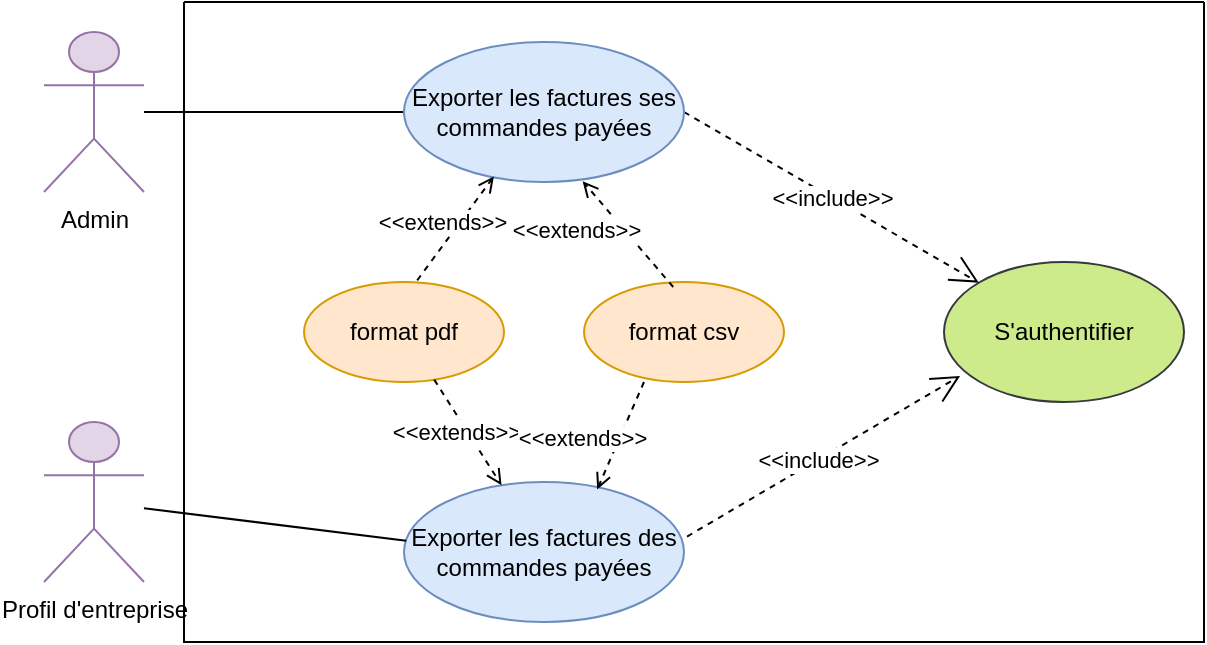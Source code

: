 <mxfile version="24.7.16">
  <diagram name="Page-1" id="WY1lAtMPeV77R4tWPfGz">
    <mxGraphModel dx="1007" dy="523" grid="1" gridSize="10" guides="1" tooltips="1" connect="1" arrows="1" fold="1" page="1" pageScale="1" pageWidth="850" pageHeight="1100" math="0" shadow="0">
      <root>
        <mxCell id="0" />
        <mxCell id="1" parent="0" />
        <mxCell id="APidVruMiCrXzp1fweX4-1" value="S&#39;authentifier" style="ellipse;whiteSpace=wrap;html=1;fillColor=#cdeb8b;strokeColor=#36393d;" vertex="1" parent="1">
          <mxGeometry x="480" y="150" width="120" height="70" as="geometry" />
        </mxCell>
        <mxCell id="APidVruMiCrXzp1fweX4-2" value="&amp;lt;&amp;lt;include&amp;gt;&amp;gt;" style="endArrow=open;endSize=12;dashed=1;html=1;rounded=0;exitX=1;exitY=0.5;exitDx=0;exitDy=0;" edge="1" parent="1" source="APidVruMiCrXzp1fweX4-21" target="APidVruMiCrXzp1fweX4-1">
          <mxGeometry width="160" relative="1" as="geometry">
            <mxPoint x="329.5" y="27.5" as="sourcePoint" />
            <mxPoint x="920.5" y="42.5" as="targetPoint" />
          </mxGeometry>
        </mxCell>
        <mxCell id="APidVruMiCrXzp1fweX4-3" value="" style="endArrow=none;html=1;rounded=0;" edge="1" parent="1" source="APidVruMiCrXzp1fweX4-4" target="APidVruMiCrXzp1fweX4-21">
          <mxGeometry relative="1" as="geometry">
            <mxPoint x="80" y="70" as="sourcePoint" />
            <mxPoint x="198.319" y="-44.221" as="targetPoint" />
          </mxGeometry>
        </mxCell>
        <mxCell id="APidVruMiCrXzp1fweX4-4" value="Admin" style="shape=umlActor;verticalLabelPosition=bottom;verticalAlign=top;html=1;outlineConnect=0;fillColor=#e1d5e7;strokeColor=#9673a6;" vertex="1" parent="1">
          <mxGeometry x="30" y="35" width="50" height="80" as="geometry" />
        </mxCell>
        <mxCell id="APidVruMiCrXzp1fweX4-7" value="&amp;lt;&amp;lt;include&amp;gt;&amp;gt;" style="endArrow=open;endSize=12;dashed=1;html=1;rounded=0;exitX=0.974;exitY=0.433;exitDx=0;exitDy=0;exitPerimeter=0;entryX=0.067;entryY=0.814;entryDx=0;entryDy=0;entryPerimeter=0;" edge="1" parent="1" source="APidVruMiCrXzp1fweX4-5" target="APidVruMiCrXzp1fweX4-1">
          <mxGeometry width="160" relative="1" as="geometry">
            <mxPoint x="360" y="80" as="sourcePoint" />
            <mxPoint x="500" y="180" as="targetPoint" />
          </mxGeometry>
        </mxCell>
        <mxCell id="APidVruMiCrXzp1fweX4-18" value="Profil d&#39;entreprise" style="shape=umlActor;verticalLabelPosition=bottom;verticalAlign=top;html=1;outlineConnect=0;fillColor=#e1d5e7;strokeColor=#9673a6;" vertex="1" parent="1">
          <mxGeometry x="30" y="230" width="50" height="80" as="geometry" />
        </mxCell>
        <mxCell id="APidVruMiCrXzp1fweX4-19" value="" style="swimlane;startSize=0;" vertex="1" parent="1">
          <mxGeometry x="100" y="20" width="510" height="320" as="geometry" />
        </mxCell>
        <mxCell id="APidVruMiCrXzp1fweX4-21" value="Exporter les factures ses commandes payées" style="ellipse;whiteSpace=wrap;html=1;fillColor=#dae8fc;strokeColor=#6c8ebf;" vertex="1" parent="APidVruMiCrXzp1fweX4-19">
          <mxGeometry x="110" y="20" width="140" height="70" as="geometry" />
        </mxCell>
        <mxCell id="APidVruMiCrXzp1fweX4-22" value="format pdf" style="ellipse;whiteSpace=wrap;html=1;fillColor=#ffe6cc;strokeColor=#d79b00;" vertex="1" parent="APidVruMiCrXzp1fweX4-19">
          <mxGeometry x="60" y="140" width="100" height="50" as="geometry" />
        </mxCell>
        <mxCell id="APidVruMiCrXzp1fweX4-23" value="format csv" style="ellipse;whiteSpace=wrap;html=1;fillColor=#ffe6cc;strokeColor=#d79b00;" vertex="1" parent="APidVruMiCrXzp1fweX4-19">
          <mxGeometry x="200" y="140" width="100" height="50" as="geometry" />
        </mxCell>
        <mxCell id="APidVruMiCrXzp1fweX4-25" style="rounded=0;orthogonalLoop=1;jettySize=auto;html=1;endArrow=open;endFill=0;dashed=1;exitX=0.446;exitY=0.05;exitDx=0;exitDy=0;exitPerimeter=0;entryX=0.638;entryY=0.994;entryDx=0;entryDy=0;entryPerimeter=0;" edge="1" parent="APidVruMiCrXzp1fweX4-19" source="APidVruMiCrXzp1fweX4-23" target="APidVruMiCrXzp1fweX4-21">
          <mxGeometry relative="1" as="geometry">
            <mxPoint x="97" y="119" as="sourcePoint" />
            <mxPoint x="140" y="80" as="targetPoint" />
          </mxGeometry>
        </mxCell>
        <mxCell id="APidVruMiCrXzp1fweX4-26" value="&amp;lt;&amp;lt;extends&amp;gt;&amp;gt;" style="edgeLabel;html=1;align=center;verticalAlign=middle;resizable=0;points=[];" vertex="1" connectable="0" parent="APidVruMiCrXzp1fweX4-25">
          <mxGeometry x="0.449" y="1" relative="1" as="geometry">
            <mxPoint x="-15" y="9" as="offset" />
          </mxGeometry>
        </mxCell>
        <mxCell id="APidVruMiCrXzp1fweX4-16" style="rounded=0;orthogonalLoop=1;jettySize=auto;html=1;endArrow=open;endFill=0;dashed=1;exitX=0.566;exitY=-0.017;exitDx=0;exitDy=0;exitPerimeter=0;entryX=0.321;entryY=0.96;entryDx=0;entryDy=0;entryPerimeter=0;" edge="1" parent="APidVruMiCrXzp1fweX4-19" source="APidVruMiCrXzp1fweX4-22" target="APidVruMiCrXzp1fweX4-21">
          <mxGeometry relative="1" as="geometry">
            <mxPoint x="62" y="129" as="sourcePoint" />
            <mxPoint x="130" y="70" as="targetPoint" />
          </mxGeometry>
        </mxCell>
        <mxCell id="APidVruMiCrXzp1fweX4-17" value="&amp;lt;&amp;lt;extends&amp;gt;&amp;gt;" style="edgeLabel;html=1;align=center;verticalAlign=middle;resizable=0;points=[];" vertex="1" connectable="0" parent="APidVruMiCrXzp1fweX4-16">
          <mxGeometry x="0.449" y="1" relative="1" as="geometry">
            <mxPoint x="-15" y="9" as="offset" />
          </mxGeometry>
        </mxCell>
        <mxCell id="APidVruMiCrXzp1fweX4-5" value="Exporter les factures des commandes payées" style="ellipse;whiteSpace=wrap;html=1;fillColor=#dae8fc;strokeColor=#6c8ebf;" vertex="1" parent="APidVruMiCrXzp1fweX4-19">
          <mxGeometry x="110" y="240" width="140" height="70" as="geometry" />
        </mxCell>
        <mxCell id="APidVruMiCrXzp1fweX4-29" style="rounded=0;orthogonalLoop=1;jettySize=auto;html=1;endArrow=open;endFill=0;dashed=1;" edge="1" parent="APidVruMiCrXzp1fweX4-19" source="APidVruMiCrXzp1fweX4-22" target="APidVruMiCrXzp1fweX4-5">
          <mxGeometry relative="1" as="geometry">
            <mxPoint x="54.78" y="176.12" as="sourcePoint" />
            <mxPoint x="109.997" y="190.001" as="targetPoint" />
          </mxGeometry>
        </mxCell>
        <mxCell id="APidVruMiCrXzp1fweX4-30" value="&amp;lt;&amp;lt;extends&amp;gt;&amp;gt;" style="edgeLabel;html=1;align=center;verticalAlign=middle;resizable=0;points=[];" vertex="1" connectable="0" parent="APidVruMiCrXzp1fweX4-29">
          <mxGeometry x="0.449" y="1" relative="1" as="geometry">
            <mxPoint x="-15" y="-12" as="offset" />
          </mxGeometry>
        </mxCell>
        <mxCell id="APidVruMiCrXzp1fweX4-31" style="rounded=0;orthogonalLoop=1;jettySize=auto;html=1;endArrow=open;endFill=0;dashed=1;exitX=0.3;exitY=1;exitDx=0;exitDy=0;exitPerimeter=0;entryX=0.69;entryY=0.053;entryDx=0;entryDy=0;entryPerimeter=0;" edge="1" parent="APidVruMiCrXzp1fweX4-19" source="APidVruMiCrXzp1fweX4-23" target="APidVruMiCrXzp1fweX4-5">
          <mxGeometry relative="1" as="geometry">
            <mxPoint x="138" y="198" as="sourcePoint" />
            <mxPoint x="165" y="232" as="targetPoint" />
          </mxGeometry>
        </mxCell>
        <mxCell id="APidVruMiCrXzp1fweX4-32" value="&amp;lt;&amp;lt;extends&amp;gt;&amp;gt;" style="edgeLabel;html=1;align=center;verticalAlign=middle;resizable=0;points=[];" vertex="1" connectable="0" parent="APidVruMiCrXzp1fweX4-31">
          <mxGeometry x="0.449" y="1" relative="1" as="geometry">
            <mxPoint x="-15" y="-12" as="offset" />
          </mxGeometry>
        </mxCell>
        <mxCell id="APidVruMiCrXzp1fweX4-6" value="" style="endArrow=none;html=1;rounded=0;entryX=0.008;entryY=0.42;entryDx=0;entryDy=0;entryPerimeter=0;" edge="1" parent="1" source="APidVruMiCrXzp1fweX4-18" target="APidVruMiCrXzp1fweX4-5">
          <mxGeometry relative="1" as="geometry">
            <mxPoint x="80" y="294.66" as="sourcePoint" />
            <mxPoint x="220" y="294.66" as="targetPoint" />
          </mxGeometry>
        </mxCell>
      </root>
    </mxGraphModel>
  </diagram>
</mxfile>
